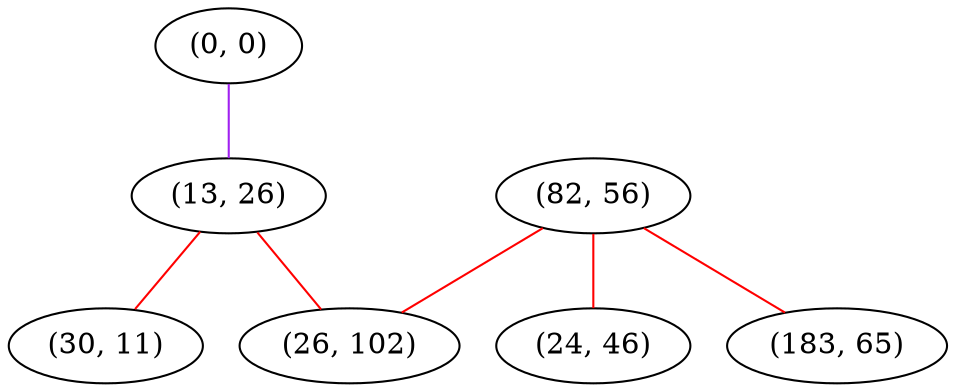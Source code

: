 graph "" {
"(0, 0)";
"(82, 56)";
"(13, 26)";
"(30, 11)";
"(24, 46)";
"(183, 65)";
"(26, 102)";
"(0, 0)" -- "(13, 26)"  [color=purple, key=0, weight=4];
"(82, 56)" -- "(24, 46)"  [color=red, key=0, weight=1];
"(82, 56)" -- "(26, 102)"  [color=red, key=0, weight=1];
"(82, 56)" -- "(183, 65)"  [color=red, key=0, weight=1];
"(13, 26)" -- "(30, 11)"  [color=red, key=0, weight=1];
"(13, 26)" -- "(26, 102)"  [color=red, key=0, weight=1];
}
